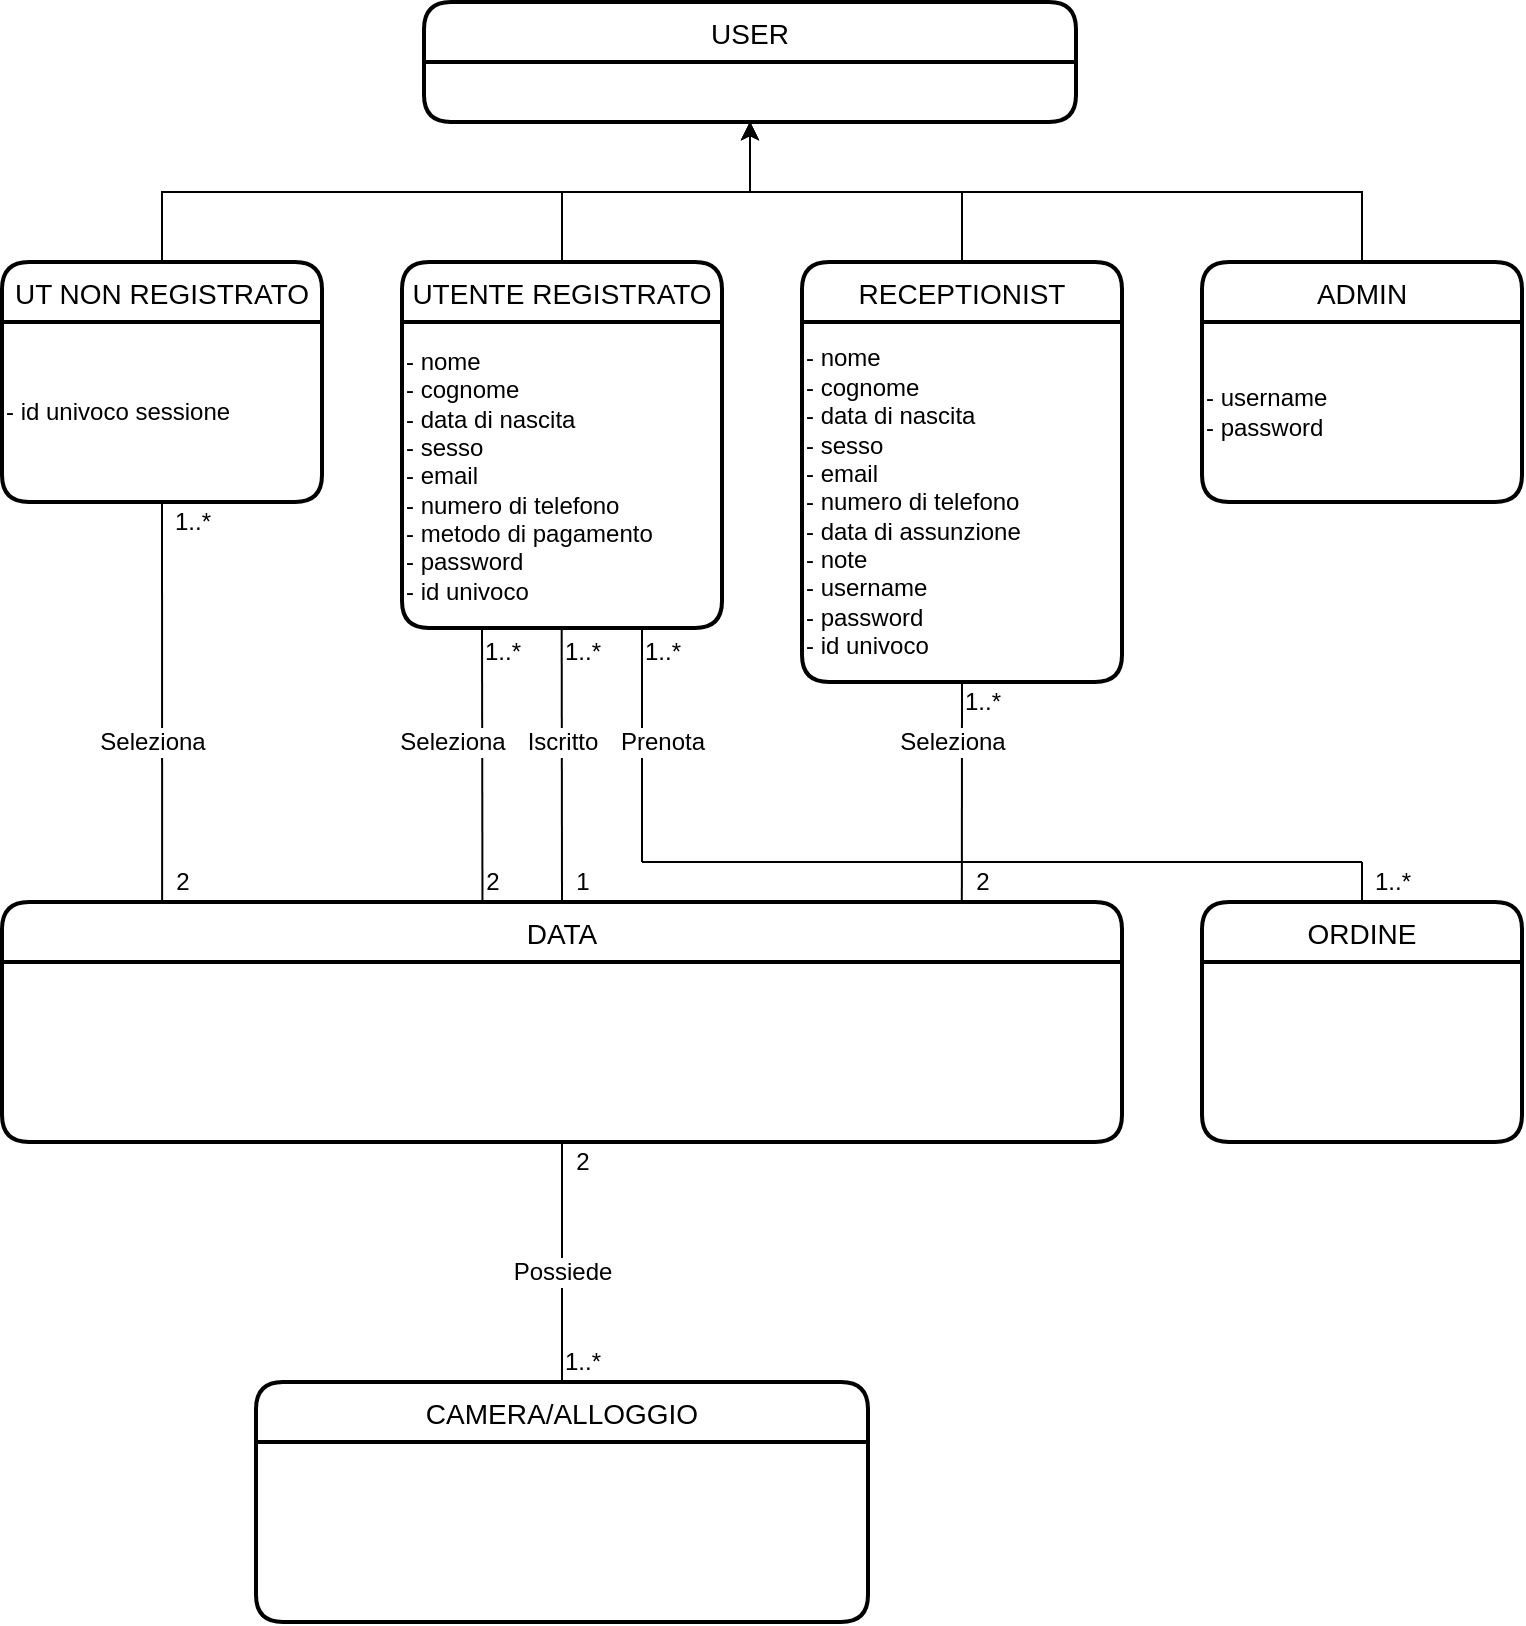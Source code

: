 <mxfile version="17.4.6" type="github">
  <diagram id="Lk_EI4CYU3kLC5U5zO_d" name="Page-1">
    <mxGraphModel dx="1038" dy="553" grid="1" gridSize="10" guides="1" tooltips="1" connect="1" arrows="1" fold="1" page="1" pageScale="1" pageWidth="827" pageHeight="1169" background="none" math="0" shadow="0">
      <root>
        <mxCell id="0" />
        <mxCell id="1" parent="0" />
        <mxCell id="JeV1txEWlBGmem2Ouphh-2" value="USER" style="swimlane;childLayout=stackLayout;horizontal=1;startSize=30;horizontalStack=0;rounded=1;fontSize=14;fontStyle=0;strokeWidth=2;resizeParent=0;resizeLast=1;shadow=0;dashed=0;align=center;gradientColor=none;" parent="1" vertex="1">
          <mxGeometry x="251" y="30" width="326" height="60" as="geometry">
            <mxRectangle x="334" y="40" width="70" height="30" as="alternateBounds" />
          </mxGeometry>
        </mxCell>
        <mxCell id="JeV1txEWlBGmem2Ouphh-12" style="edgeStyle=orthogonalEdgeStyle;rounded=0;orthogonalLoop=1;jettySize=auto;html=1;exitX=0.5;exitY=0;exitDx=0;exitDy=0;entryX=0.5;entryY=1;entryDx=0;entryDy=0;" parent="1" source="JeV1txEWlBGmem2Ouphh-6" target="JeV1txEWlBGmem2Ouphh-2" edge="1">
          <mxGeometry relative="1" as="geometry" />
        </mxCell>
        <mxCell id="JeV1txEWlBGmem2Ouphh-73" style="edgeStyle=none;rounded=0;orthogonalLoop=1;jettySize=auto;html=1;exitX=0.5;exitY=1;exitDx=0;exitDy=0;entryX=0.143;entryY=0;entryDx=0;entryDy=0;entryPerimeter=0;endArrow=none;endFill=0;" parent="1" source="JeV1txEWlBGmem2Ouphh-6" target="JeV1txEWlBGmem2Ouphh-18" edge="1">
          <mxGeometry relative="1" as="geometry" />
        </mxCell>
        <mxCell id="JeV1txEWlBGmem2Ouphh-6" value="UT NON REGISTRATO" style="swimlane;childLayout=stackLayout;horizontal=1;startSize=30;horizontalStack=0;rounded=1;fontSize=14;fontStyle=0;strokeWidth=2;resizeParent=0;resizeLast=1;shadow=0;dashed=0;align=center;gradientColor=none;" parent="1" vertex="1">
          <mxGeometry x="40" y="160" width="160" height="120" as="geometry" />
        </mxCell>
        <mxCell id="MB48RITWyxrm8_n9HD4J-8" value="- id univoco sessione" style="text;html=1;align=left;verticalAlign=middle;resizable=0;points=[];autosize=1;strokeColor=none;fillColor=none;" vertex="1" parent="JeV1txEWlBGmem2Ouphh-6">
          <mxGeometry y="30" width="160" height="90" as="geometry" />
        </mxCell>
        <mxCell id="JeV1txEWlBGmem2Ouphh-14" style="edgeStyle=orthogonalEdgeStyle;rounded=0;orthogonalLoop=1;jettySize=auto;html=1;exitX=0.5;exitY=0;exitDx=0;exitDy=0;entryX=0.5;entryY=1;entryDx=0;entryDy=0;" parent="1" source="JeV1txEWlBGmem2Ouphh-8" target="JeV1txEWlBGmem2Ouphh-2" edge="1">
          <mxGeometry relative="1" as="geometry" />
        </mxCell>
        <mxCell id="JeV1txEWlBGmem2Ouphh-66" style="edgeStyle=none;rounded=0;orthogonalLoop=1;jettySize=auto;html=1;exitX=0.25;exitY=1;exitDx=0;exitDy=0;entryX=0.429;entryY=0.013;entryDx=0;entryDy=0;entryPerimeter=0;endArrow=none;endFill=0;" parent="1" source="JeV1txEWlBGmem2Ouphh-8" target="JeV1txEWlBGmem2Ouphh-18" edge="1">
          <mxGeometry relative="1" as="geometry" />
        </mxCell>
        <mxCell id="JeV1txEWlBGmem2Ouphh-67" style="edgeStyle=none;rounded=0;orthogonalLoop=1;jettySize=auto;html=1;exitX=0.499;exitY=1.003;exitDx=0;exitDy=0;entryX=0.5;entryY=0;entryDx=0;entryDy=0;endArrow=none;endFill=0;startArrow=none;exitPerimeter=0;" parent="1" source="MB48RITWyxrm8_n9HD4J-2" target="JeV1txEWlBGmem2Ouphh-18" edge="1">
          <mxGeometry relative="1" as="geometry">
            <mxPoint x="320" y="450" as="sourcePoint" />
          </mxGeometry>
        </mxCell>
        <mxCell id="JeV1txEWlBGmem2Ouphh-8" value="UTENTE REGISTRATO" style="swimlane;childLayout=stackLayout;horizontal=1;startSize=30;horizontalStack=0;rounded=1;fontSize=14;fontStyle=0;strokeWidth=2;resizeParent=0;resizeLast=1;shadow=0;dashed=0;align=center;gradientColor=none;" parent="1" vertex="1">
          <mxGeometry x="240" y="160" width="160" height="183" as="geometry">
            <mxRectangle x="240" y="160" width="180" height="30" as="alternateBounds" />
          </mxGeometry>
        </mxCell>
        <mxCell id="MB48RITWyxrm8_n9HD4J-2" value="&lt;br&gt;- nome&lt;br&gt;- cognome&lt;br&gt;- data di nascita&lt;br&gt;- sesso&lt;br&gt;- email&lt;br&gt;- numero di telefono&lt;br&gt;- metodo di pagamento&lt;br&gt;- password&lt;br&gt;- id univoco&lt;br&gt;&lt;div&gt;&lt;br&gt;&lt;/div&gt;" style="text;html=1;align=left;verticalAlign=middle;resizable=0;points=[];autosize=1;strokeColor=none;fillColor=none;" vertex="1" parent="JeV1txEWlBGmem2Ouphh-8">
          <mxGeometry y="30" width="160" height="153" as="geometry" />
        </mxCell>
        <mxCell id="JeV1txEWlBGmem2Ouphh-15" style="edgeStyle=orthogonalEdgeStyle;rounded=0;orthogonalLoop=1;jettySize=auto;html=1;exitX=0.5;exitY=0;exitDx=0;exitDy=0;entryX=0.5;entryY=1;entryDx=0;entryDy=0;" parent="1" source="JeV1txEWlBGmem2Ouphh-9" target="JeV1txEWlBGmem2Ouphh-2" edge="1">
          <mxGeometry relative="1" as="geometry" />
        </mxCell>
        <mxCell id="JeV1txEWlBGmem2Ouphh-69" style="edgeStyle=none;rounded=0;orthogonalLoop=1;jettySize=auto;html=1;exitX=0.5;exitY=1;exitDx=0;exitDy=0;entryX=0.857;entryY=0;entryDx=0;entryDy=0;entryPerimeter=0;endArrow=none;endFill=0;" parent="1" source="JeV1txEWlBGmem2Ouphh-9" target="JeV1txEWlBGmem2Ouphh-18" edge="1">
          <mxGeometry relative="1" as="geometry" />
        </mxCell>
        <mxCell id="JeV1txEWlBGmem2Ouphh-9" value="RECEPTIONIST" style="swimlane;childLayout=stackLayout;horizontal=1;startSize=30;horizontalStack=0;rounded=1;fontSize=14;fontStyle=0;strokeWidth=2;resizeParent=0;resizeLast=1;shadow=0;dashed=0;align=center;gradientColor=none;" parent="1" vertex="1">
          <mxGeometry x="440" y="160" width="160" height="210" as="geometry" />
        </mxCell>
        <mxCell id="MB48RITWyxrm8_n9HD4J-6" value="- nome&lt;br&gt;- cognome&lt;br&gt;- data di nascita&lt;br&gt;- sesso&lt;br&gt;- email&lt;br&gt;- numero di telefono&lt;br&gt;- data di assunzione&lt;br&gt;- note&lt;br&gt;- username&lt;br&gt;- password&lt;br&gt;- id univoco" style="text;html=1;align=left;verticalAlign=middle;resizable=0;points=[];autosize=1;strokeColor=none;fillColor=none;" vertex="1" parent="JeV1txEWlBGmem2Ouphh-9">
          <mxGeometry y="30" width="160" height="180" as="geometry" />
        </mxCell>
        <mxCell id="JeV1txEWlBGmem2Ouphh-16" style="edgeStyle=orthogonalEdgeStyle;rounded=0;orthogonalLoop=1;jettySize=auto;html=1;exitX=0.5;exitY=0;exitDx=0;exitDy=0;entryX=0.5;entryY=1;entryDx=0;entryDy=0;" parent="1" source="JeV1txEWlBGmem2Ouphh-10" target="JeV1txEWlBGmem2Ouphh-2" edge="1">
          <mxGeometry relative="1" as="geometry" />
        </mxCell>
        <mxCell id="JeV1txEWlBGmem2Ouphh-10" value="ADMIN" style="swimlane;childLayout=stackLayout;horizontal=1;startSize=30;horizontalStack=0;rounded=1;fontSize=14;fontStyle=0;strokeWidth=2;resizeParent=0;resizeLast=1;shadow=0;dashed=0;align=center;gradientColor=none;" parent="1" vertex="1">
          <mxGeometry x="640" y="160" width="160" height="120" as="geometry" />
        </mxCell>
        <mxCell id="MB48RITWyxrm8_n9HD4J-7" value="- username&lt;br&gt;- password" style="text;html=1;align=left;verticalAlign=middle;resizable=0;points=[];autosize=1;strokeColor=none;fillColor=none;" vertex="1" parent="JeV1txEWlBGmem2Ouphh-10">
          <mxGeometry y="30" width="160" height="90" as="geometry" />
        </mxCell>
        <mxCell id="JeV1txEWlBGmem2Ouphh-17" value="CAMERA/ALLOGGIO" style="swimlane;childLayout=stackLayout;horizontal=1;startSize=30;horizontalStack=0;rounded=1;fontSize=14;fontStyle=0;strokeWidth=2;resizeParent=0;resizeLast=1;shadow=0;dashed=0;align=center;gradientColor=none;" parent="1" vertex="1">
          <mxGeometry x="167" y="720" width="306" height="120" as="geometry" />
        </mxCell>
        <mxCell id="JeV1txEWlBGmem2Ouphh-77" style="edgeStyle=none;rounded=0;orthogonalLoop=1;jettySize=auto;html=1;exitX=0.5;exitY=1;exitDx=0;exitDy=0;entryX=0.5;entryY=0;entryDx=0;entryDy=0;endArrow=none;endFill=0;" parent="1" source="JeV1txEWlBGmem2Ouphh-18" target="JeV1txEWlBGmem2Ouphh-17" edge="1">
          <mxGeometry relative="1" as="geometry" />
        </mxCell>
        <mxCell id="JeV1txEWlBGmem2Ouphh-18" value="DATA" style="swimlane;childLayout=stackLayout;horizontal=1;startSize=30;horizontalStack=0;rounded=1;fontSize=14;fontStyle=0;strokeWidth=2;resizeParent=0;resizeLast=1;shadow=0;dashed=0;align=center;gradientColor=none;" parent="1" vertex="1">
          <mxGeometry x="40" y="480" width="560" height="120" as="geometry" />
        </mxCell>
        <mxCell id="JeV1txEWlBGmem2Ouphh-72" value="Seleziona" style="text;html=1;align=center;verticalAlign=middle;resizable=0;points=[];autosize=1;strokeColor=none;fillColor=none;shadow=0;glass=0;labelBorderColor=none;labelBackgroundColor=default;" parent="1" vertex="1">
          <mxGeometry x="230" y="390" width="70" height="20" as="geometry" />
        </mxCell>
        <mxCell id="JeV1txEWlBGmem2Ouphh-74" value="Seleziona" style="text;html=1;align=center;verticalAlign=middle;resizable=0;points=[];autosize=1;strokeColor=none;fillColor=none;shadow=0;glass=0;labelBorderColor=none;labelBackgroundColor=default;" parent="1" vertex="1">
          <mxGeometry x="80" y="390" width="70" height="20" as="geometry" />
        </mxCell>
        <mxCell id="JeV1txEWlBGmem2Ouphh-76" value="Seleziona" style="text;html=1;align=center;verticalAlign=middle;resizable=0;points=[];autosize=1;strokeColor=none;fillColor=none;shadow=0;glass=0;labelBorderColor=none;labelBackgroundColor=default;" parent="1" vertex="1">
          <mxGeometry x="480" y="390" width="70" height="20" as="geometry" />
        </mxCell>
        <mxCell id="JeV1txEWlBGmem2Ouphh-78" value="Possiede" style="text;html=1;align=center;verticalAlign=middle;resizable=0;points=[];autosize=1;strokeColor=none;fillColor=none;shadow=0;glass=0;labelBorderColor=none;labelBackgroundColor=default;" parent="1" vertex="1">
          <mxGeometry x="285" y="655" width="70" height="20" as="geometry" />
        </mxCell>
        <mxCell id="JeV1txEWlBGmem2Ouphh-83" style="edgeStyle=none;rounded=0;orthogonalLoop=1;jettySize=auto;html=1;exitX=0.5;exitY=0;exitDx=0;exitDy=0;endArrow=none;endFill=0;" parent="1" source="JeV1txEWlBGmem2Ouphh-80" edge="1">
          <mxGeometry relative="1" as="geometry">
            <mxPoint x="720" y="460" as="targetPoint" />
          </mxGeometry>
        </mxCell>
        <mxCell id="JeV1txEWlBGmem2Ouphh-80" value="ORDINE" style="swimlane;childLayout=stackLayout;horizontal=1;startSize=30;horizontalStack=0;rounded=1;fontSize=14;fontStyle=0;strokeWidth=2;resizeParent=0;resizeLast=1;shadow=0;dashed=0;align=center;gradientColor=none;" parent="1" vertex="1">
          <mxGeometry x="640" y="480" width="160" height="120" as="geometry" />
        </mxCell>
        <mxCell id="JeV1txEWlBGmem2Ouphh-81" value="" style="endArrow=none;html=1;rounded=0;entryX=0.75;entryY=1;entryDx=0;entryDy=0;" parent="1" target="JeV1txEWlBGmem2Ouphh-8" edge="1">
          <mxGeometry width="50" height="50" relative="1" as="geometry">
            <mxPoint x="360" y="460" as="sourcePoint" />
            <mxPoint x="470" y="310" as="targetPoint" />
          </mxGeometry>
        </mxCell>
        <mxCell id="JeV1txEWlBGmem2Ouphh-82" value="" style="endArrow=none;html=1;rounded=0;" parent="1" edge="1">
          <mxGeometry width="50" height="50" relative="1" as="geometry">
            <mxPoint x="360" y="460" as="sourcePoint" />
            <mxPoint x="720" y="460" as="targetPoint" />
          </mxGeometry>
        </mxCell>
        <mxCell id="JeV1txEWlBGmem2Ouphh-84" value="Prenota" style="text;html=1;align=center;verticalAlign=middle;resizable=0;points=[];autosize=1;strokeColor=none;fillColor=none;shadow=0;glass=0;labelBorderColor=none;labelBackgroundColor=default;" parent="1" vertex="1">
          <mxGeometry x="340" y="390" width="60" height="20" as="geometry" />
        </mxCell>
        <mxCell id="JeV1txEWlBGmem2Ouphh-75" value="Iscritto" style="text;html=1;align=center;verticalAlign=middle;resizable=0;points=[];autosize=1;strokeColor=none;fillColor=none;shadow=0;glass=0;labelBorderColor=none;labelBackgroundColor=default;" parent="1" vertex="1">
          <mxGeometry x="295" y="390" width="50" height="20" as="geometry" />
        </mxCell>
        <mxCell id="JeV1txEWlBGmem2Ouphh-87" value="1..*" style="text;html=1;align=center;verticalAlign=middle;resizable=0;points=[];autosize=1;strokeColor=none;fillColor=none;shadow=0;glass=0;labelBorderColor=none;labelBackgroundColor=default;" parent="1" vertex="1">
          <mxGeometry x="120" y="280" width="30" height="20" as="geometry" />
        </mxCell>
        <mxCell id="JeV1txEWlBGmem2Ouphh-88" value="1..*" style="text;html=1;align=center;verticalAlign=middle;resizable=0;points=[];autosize=1;strokeColor=none;fillColor=none;shadow=0;glass=0;labelBorderColor=none;labelBackgroundColor=default;" parent="1" vertex="1">
          <mxGeometry x="275" y="345" width="30" height="20" as="geometry" />
        </mxCell>
        <mxCell id="JeV1txEWlBGmem2Ouphh-90" value="1..*" style="text;html=1;align=center;verticalAlign=middle;resizable=0;points=[];autosize=1;strokeColor=none;fillColor=none;shadow=0;glass=0;labelBorderColor=none;labelBackgroundColor=default;" parent="1" vertex="1">
          <mxGeometry x="355" y="345" width="30" height="20" as="geometry" />
        </mxCell>
        <mxCell id="JeV1txEWlBGmem2Ouphh-91" value="1..*" style="text;html=1;align=center;verticalAlign=middle;resizable=0;points=[];autosize=1;strokeColor=none;fillColor=none;shadow=0;glass=0;labelBorderColor=none;labelBackgroundColor=default;" parent="1" vertex="1">
          <mxGeometry x="515" y="370" width="30" height="20" as="geometry" />
        </mxCell>
        <mxCell id="JeV1txEWlBGmem2Ouphh-92" value="2" style="text;html=1;align=center;verticalAlign=middle;resizable=0;points=[];autosize=1;strokeColor=none;fillColor=none;shadow=0;glass=0;labelBorderColor=none;labelBackgroundColor=default;" parent="1" vertex="1">
          <mxGeometry x="120" y="460" width="20" height="20" as="geometry" />
        </mxCell>
        <mxCell id="JeV1txEWlBGmem2Ouphh-93" value="2" style="text;html=1;align=center;verticalAlign=middle;resizable=0;points=[];autosize=1;strokeColor=none;fillColor=none;shadow=0;glass=0;labelBorderColor=none;labelBackgroundColor=default;" parent="1" vertex="1">
          <mxGeometry x="275" y="460" width="20" height="20" as="geometry" />
        </mxCell>
        <mxCell id="JeV1txEWlBGmem2Ouphh-94" value="1" style="text;html=1;align=center;verticalAlign=middle;resizable=0;points=[];autosize=1;strokeColor=none;fillColor=none;shadow=0;glass=0;labelBorderColor=none;labelBackgroundColor=default;" parent="1" vertex="1">
          <mxGeometry x="320" y="460" width="20" height="20" as="geometry" />
        </mxCell>
        <mxCell id="JeV1txEWlBGmem2Ouphh-95" value="2" style="text;html=1;align=center;verticalAlign=middle;resizable=0;points=[];autosize=1;strokeColor=none;fillColor=none;shadow=0;glass=0;labelBorderColor=none;labelBackgroundColor=default;" parent="1" vertex="1">
          <mxGeometry x="520" y="460" width="20" height="20" as="geometry" />
        </mxCell>
        <mxCell id="JeV1txEWlBGmem2Ouphh-96" value="1..*" style="text;html=1;align=center;verticalAlign=middle;resizable=0;points=[];autosize=1;strokeColor=none;fillColor=none;shadow=0;glass=0;labelBorderColor=none;labelBackgroundColor=default;" parent="1" vertex="1">
          <mxGeometry x="720" y="460" width="30" height="20" as="geometry" />
        </mxCell>
        <mxCell id="JeV1txEWlBGmem2Ouphh-97" value="1..*" style="text;html=1;align=center;verticalAlign=middle;resizable=0;points=[];autosize=1;strokeColor=none;fillColor=none;shadow=0;glass=0;labelBorderColor=none;labelBackgroundColor=default;" parent="1" vertex="1">
          <mxGeometry x="315" y="700" width="30" height="20" as="geometry" />
        </mxCell>
        <mxCell id="JeV1txEWlBGmem2Ouphh-98" value="2" style="text;html=1;align=center;verticalAlign=middle;resizable=0;points=[];autosize=1;strokeColor=none;fillColor=none;shadow=0;glass=0;labelBorderColor=none;labelBackgroundColor=default;" parent="1" vertex="1">
          <mxGeometry x="320" y="600" width="20" height="20" as="geometry" />
        </mxCell>
        <mxCell id="JeV1txEWlBGmem2Ouphh-89" value="1..*" style="text;html=1;align=center;verticalAlign=middle;resizable=0;points=[];autosize=1;strokeColor=none;fillColor=none;shadow=0;glass=0;labelBorderColor=none;labelBackgroundColor=default;" parent="1" vertex="1">
          <mxGeometry x="250" y="355" width="160" as="geometry" />
        </mxCell>
      </root>
    </mxGraphModel>
  </diagram>
</mxfile>
